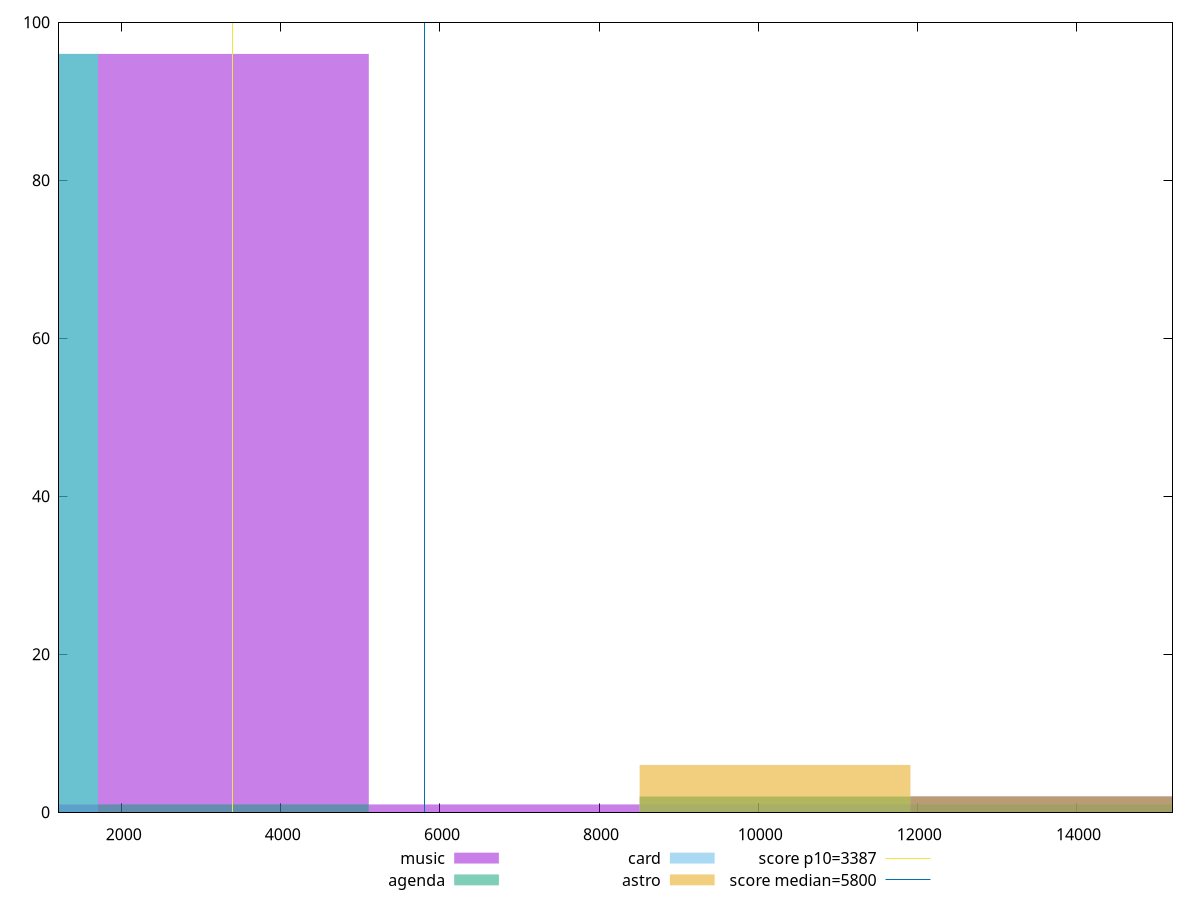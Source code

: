 reset

$music <<EOF
13615.697378870049 2
3403.924344717512 96
6807.848689435024 1
0 1
EOF

$agenda <<EOF
10211.773034152537 2
13615.697378870049 1
0 96
3403.924344717512 1
EOF

$card <<EOF
10211.773034152537 1
13615.697378870049 2
0 96
EOF

$astro <<EOF
13615.697378870049 2
10211.773034152537 6
EOF

set key outside below
set boxwidth 3403.924344717512
set xrange [1211.7930000000001:15207.804060368153]
set yrange [0:100]
set trange [0:100]
set style fill transparent solid 0.5 noborder

set parametric
set terminal svg size 640, 520 enhanced background rgb 'white'
set output "report/report_00029_2021-02-24T13-36-40.390Z/speed-index/comparison/histogram/all_raw.svg"

plot $music title "music" with boxes, \
     $agenda title "agenda" with boxes, \
     $card title "card" with boxes, \
     $astro title "astro" with boxes, \
     3387,t title "score p10=3387", \
     5800,t title "score median=5800"

reset
